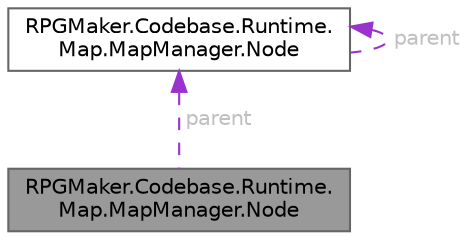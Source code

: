 digraph "RPGMaker.Codebase.Runtime.Map.MapManager.Node"
{
 // LATEX_PDF_SIZE
  bgcolor="transparent";
  edge [fontname=Helvetica,fontsize=10,labelfontname=Helvetica,labelfontsize=10];
  node [fontname=Helvetica,fontsize=10,shape=box,height=0.2,width=0.4];
  Node1 [id="Node000001",label="RPGMaker.Codebase.Runtime.\lMap.MapManager.Node",height=0.2,width=0.4,color="gray40", fillcolor="grey60", style="filled", fontcolor="black",tooltip="😁 ノード"];
  Node2 -> Node1 [id="edge1_Node000001_Node000002",dir="back",color="darkorchid3",style="dashed",tooltip=" ",label=" parent",fontcolor="grey" ];
  Node2 [id="Node000002",label="RPGMaker.Codebase.Runtime.\lMap.MapManager.Node",height=0.2,width=0.4,color="gray40", fillcolor="white", style="filled",URL="$d3/db5/class_r_p_g_maker_1_1_codebase_1_1_runtime_1_1_map_1_1_map_manager_1_1_node.html",tooltip="😁 ノード"];
  Node2 -> Node2 [id="edge2_Node000002_Node000002",dir="back",color="darkorchid3",style="dashed",tooltip=" ",label=" parent",fontcolor="grey" ];
}
